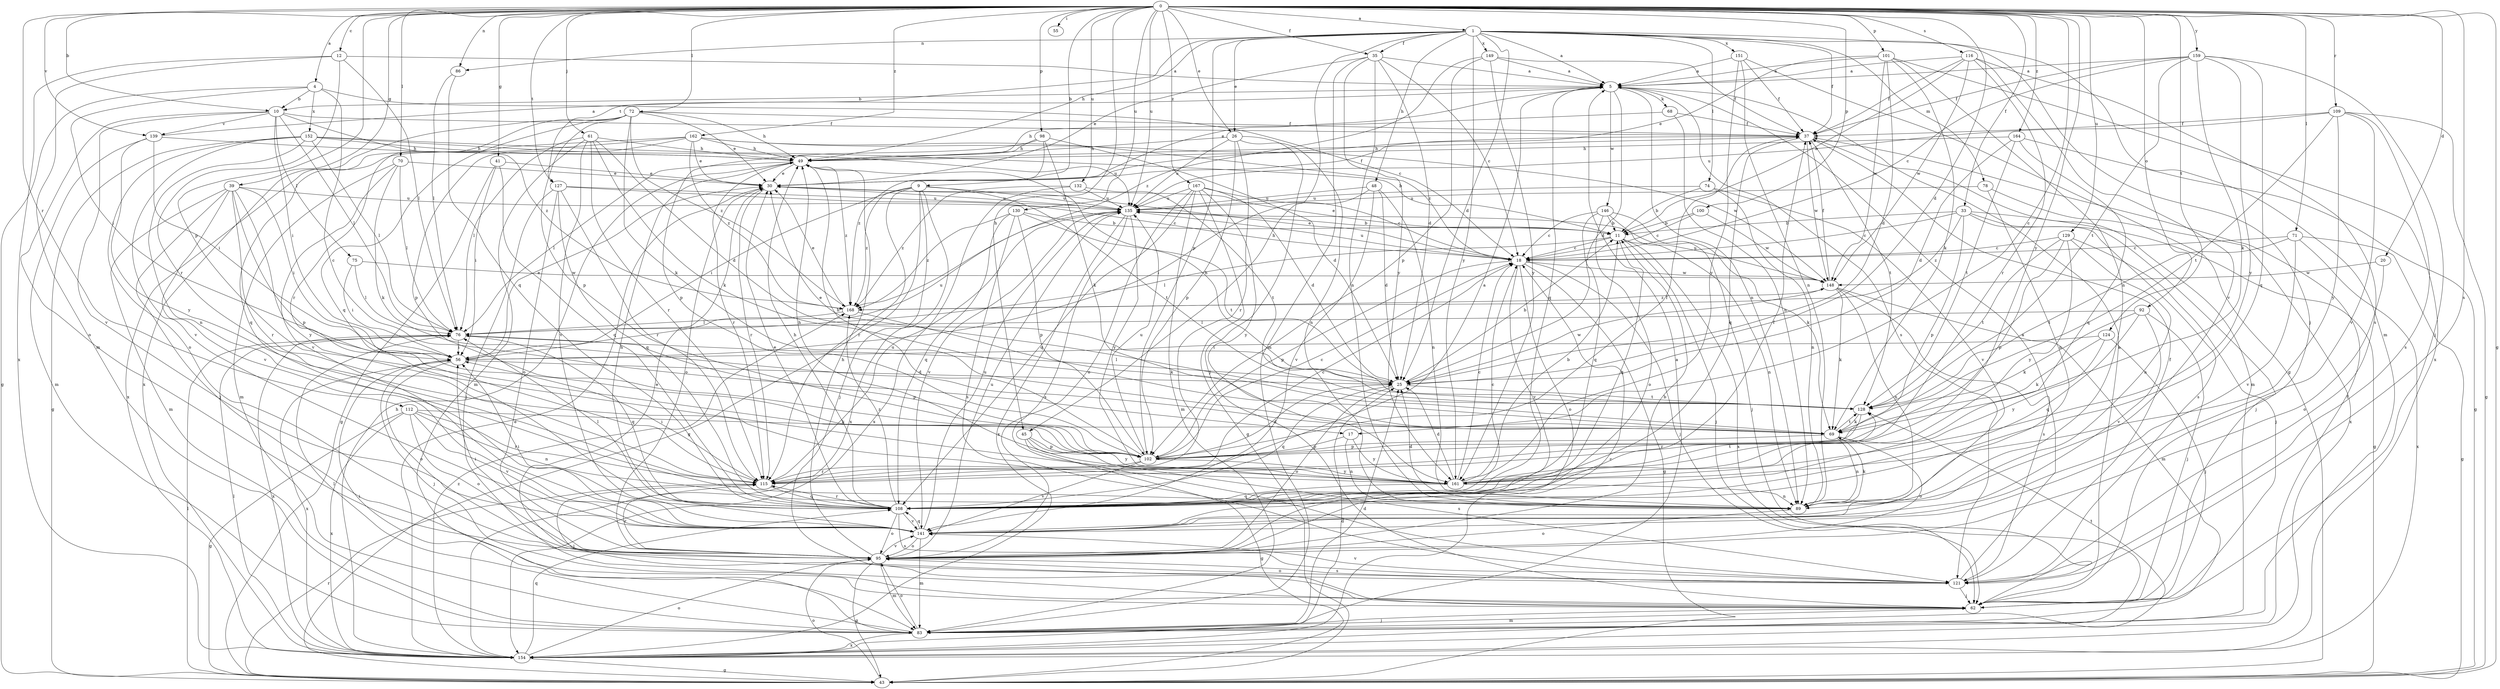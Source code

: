 strict digraph  {
0;
1;
4;
5;
9;
10;
11;
12;
17;
18;
20;
25;
26;
30;
33;
35;
37;
39;
41;
43;
45;
48;
49;
55;
56;
61;
62;
68;
69;
70;
71;
72;
74;
75;
76;
78;
83;
86;
89;
92;
95;
98;
100;
101;
102;
108;
109;
112;
115;
116;
121;
124;
127;
128;
129;
130;
132;
135;
139;
141;
146;
148;
149;
151;
152;
154;
159;
161;
162;
164;
167;
168;
0 -> 1  [label=a];
0 -> 4  [label=a];
0 -> 9  [label=b];
0 -> 10  [label=b];
0 -> 12  [label=c];
0 -> 17  [label=c];
0 -> 20  [label=d];
0 -> 25  [label=d];
0 -> 26  [label=e];
0 -> 33  [label=f];
0 -> 35  [label=f];
0 -> 39  [label=g];
0 -> 41  [label=g];
0 -> 43  [label=g];
0 -> 45  [label=h];
0 -> 55  [label=i];
0 -> 61  [label=j];
0 -> 70  [label=l];
0 -> 71  [label=l];
0 -> 72  [label=l];
0 -> 86  [label=n];
0 -> 92  [label=o];
0 -> 98  [label=p];
0 -> 100  [label=p];
0 -> 101  [label=p];
0 -> 102  [label=p];
0 -> 109  [label=r];
0 -> 112  [label=r];
0 -> 116  [label=s];
0 -> 121  [label=s];
0 -> 124  [label=t];
0 -> 127  [label=t];
0 -> 129  [label=u];
0 -> 130  [label=u];
0 -> 132  [label=u];
0 -> 135  [label=u];
0 -> 139  [label=v];
0 -> 159  [label=y];
0 -> 161  [label=y];
0 -> 162  [label=z];
0 -> 164  [label=z];
0 -> 167  [label=z];
1 -> 5  [label=a];
1 -> 25  [label=d];
1 -> 26  [label=e];
1 -> 35  [label=f];
1 -> 37  [label=f];
1 -> 45  [label=h];
1 -> 48  [label=h];
1 -> 49  [label=h];
1 -> 62  [label=j];
1 -> 74  [label=l];
1 -> 78  [label=m];
1 -> 83  [label=m];
1 -> 86  [label=n];
1 -> 102  [label=p];
1 -> 127  [label=t];
1 -> 149  [label=x];
1 -> 151  [label=x];
1 -> 161  [label=y];
4 -> 10  [label=b];
4 -> 17  [label=c];
4 -> 18  [label=c];
4 -> 43  [label=g];
4 -> 56  [label=i];
4 -> 152  [label=x];
5 -> 10  [label=b];
5 -> 25  [label=d];
5 -> 30  [label=e];
5 -> 68  [label=k];
5 -> 89  [label=n];
5 -> 108  [label=q];
5 -> 121  [label=s];
5 -> 146  [label=w];
9 -> 43  [label=g];
9 -> 56  [label=i];
9 -> 62  [label=j];
9 -> 115  [label=r];
9 -> 128  [label=t];
9 -> 135  [label=u];
9 -> 154  [label=x];
9 -> 168  [label=z];
10 -> 37  [label=f];
10 -> 56  [label=i];
10 -> 75  [label=l];
10 -> 76  [label=l];
10 -> 95  [label=o];
10 -> 139  [label=v];
10 -> 141  [label=v];
10 -> 168  [label=z];
11 -> 18  [label=c];
11 -> 30  [label=e];
11 -> 62  [label=j];
11 -> 76  [label=l];
11 -> 89  [label=n];
11 -> 108  [label=q];
11 -> 154  [label=x];
12 -> 5  [label=a];
12 -> 76  [label=l];
12 -> 83  [label=m];
12 -> 115  [label=r];
12 -> 154  [label=x];
17 -> 89  [label=n];
17 -> 102  [label=p];
17 -> 161  [label=y];
18 -> 30  [label=e];
18 -> 43  [label=g];
18 -> 62  [label=j];
18 -> 95  [label=o];
18 -> 102  [label=p];
18 -> 135  [label=u];
18 -> 141  [label=v];
18 -> 148  [label=w];
20 -> 95  [label=o];
20 -> 148  [label=w];
25 -> 11  [label=b];
25 -> 49  [label=h];
25 -> 76  [label=l];
25 -> 95  [label=o];
25 -> 108  [label=q];
25 -> 128  [label=t];
25 -> 148  [label=w];
26 -> 49  [label=h];
26 -> 62  [label=j];
26 -> 89  [label=n];
26 -> 102  [label=p];
26 -> 115  [label=r];
26 -> 135  [label=u];
30 -> 37  [label=f];
30 -> 95  [label=o];
30 -> 115  [label=r];
30 -> 135  [label=u];
33 -> 11  [label=b];
33 -> 18  [label=c];
33 -> 43  [label=g];
33 -> 62  [label=j];
33 -> 102  [label=p];
33 -> 121  [label=s];
33 -> 168  [label=z];
35 -> 5  [label=a];
35 -> 18  [label=c];
35 -> 25  [label=d];
35 -> 30  [label=e];
35 -> 83  [label=m];
35 -> 89  [label=n];
35 -> 161  [label=y];
37 -> 49  [label=h];
37 -> 83  [label=m];
37 -> 108  [label=q];
37 -> 128  [label=t];
37 -> 148  [label=w];
39 -> 56  [label=i];
39 -> 62  [label=j];
39 -> 83  [label=m];
39 -> 102  [label=p];
39 -> 115  [label=r];
39 -> 135  [label=u];
39 -> 141  [label=v];
39 -> 161  [label=y];
41 -> 30  [label=e];
41 -> 43  [label=g];
41 -> 56  [label=i];
41 -> 108  [label=q];
43 -> 76  [label=l];
43 -> 95  [label=o];
43 -> 115  [label=r];
45 -> 43  [label=g];
45 -> 102  [label=p];
45 -> 121  [label=s];
45 -> 161  [label=y];
48 -> 25  [label=d];
48 -> 56  [label=i];
48 -> 89  [label=n];
48 -> 135  [label=u];
48 -> 141  [label=v];
49 -> 30  [label=e];
49 -> 76  [label=l];
49 -> 115  [label=r];
49 -> 168  [label=z];
56 -> 25  [label=d];
56 -> 30  [label=e];
56 -> 62  [label=j];
56 -> 95  [label=o];
56 -> 135  [label=u];
56 -> 154  [label=x];
61 -> 25  [label=d];
61 -> 49  [label=h];
61 -> 69  [label=k];
61 -> 76  [label=l];
61 -> 83  [label=m];
61 -> 115  [label=r];
61 -> 141  [label=v];
62 -> 5  [label=a];
62 -> 83  [label=m];
68 -> 37  [label=f];
68 -> 49  [label=h];
68 -> 89  [label=n];
69 -> 89  [label=n];
69 -> 95  [label=o];
69 -> 102  [label=p];
69 -> 128  [label=t];
70 -> 30  [label=e];
70 -> 69  [label=k];
70 -> 76  [label=l];
70 -> 83  [label=m];
70 -> 141  [label=v];
71 -> 18  [label=c];
71 -> 43  [label=g];
71 -> 128  [label=t];
71 -> 141  [label=v];
71 -> 154  [label=x];
72 -> 30  [label=e];
72 -> 37  [label=f];
72 -> 49  [label=h];
72 -> 69  [label=k];
72 -> 102  [label=p];
72 -> 108  [label=q];
72 -> 115  [label=r];
72 -> 154  [label=x];
72 -> 168  [label=z];
74 -> 11  [label=b];
74 -> 89  [label=n];
74 -> 135  [label=u];
74 -> 141  [label=v];
75 -> 56  [label=i];
75 -> 76  [label=l];
75 -> 148  [label=w];
76 -> 56  [label=i];
76 -> 102  [label=p];
76 -> 108  [label=q];
76 -> 154  [label=x];
78 -> 89  [label=n];
78 -> 135  [label=u];
78 -> 154  [label=x];
83 -> 5  [label=a];
83 -> 25  [label=d];
83 -> 56  [label=i];
83 -> 62  [label=j];
83 -> 76  [label=l];
83 -> 95  [label=o];
83 -> 128  [label=t];
83 -> 154  [label=x];
86 -> 76  [label=l];
86 -> 108  [label=q];
89 -> 25  [label=d];
89 -> 69  [label=k];
89 -> 95  [label=o];
92 -> 62  [label=j];
92 -> 69  [label=k];
92 -> 76  [label=l];
92 -> 108  [label=q];
92 -> 141  [label=v];
95 -> 11  [label=b];
95 -> 43  [label=g];
95 -> 49  [label=h];
95 -> 56  [label=i];
95 -> 83  [label=m];
95 -> 115  [label=r];
95 -> 121  [label=s];
95 -> 135  [label=u];
95 -> 141  [label=v];
98 -> 25  [label=d];
98 -> 49  [label=h];
98 -> 69  [label=k];
98 -> 102  [label=p];
98 -> 168  [label=z];
100 -> 11  [label=b];
100 -> 18  [label=c];
100 -> 148  [label=w];
101 -> 5  [label=a];
101 -> 25  [label=d];
101 -> 30  [label=e];
101 -> 69  [label=k];
101 -> 89  [label=n];
101 -> 148  [label=w];
101 -> 154  [label=x];
102 -> 18  [label=c];
102 -> 25  [label=d];
102 -> 37  [label=f];
102 -> 49  [label=h];
102 -> 115  [label=r];
102 -> 135  [label=u];
102 -> 141  [label=v];
102 -> 161  [label=y];
108 -> 18  [label=c];
108 -> 30  [label=e];
108 -> 37  [label=f];
108 -> 49  [label=h];
108 -> 76  [label=l];
108 -> 95  [label=o];
108 -> 115  [label=r];
108 -> 121  [label=s];
108 -> 141  [label=v];
108 -> 168  [label=z];
109 -> 37  [label=f];
109 -> 43  [label=g];
109 -> 121  [label=s];
109 -> 128  [label=t];
109 -> 135  [label=u];
109 -> 141  [label=v];
109 -> 161  [label=y];
112 -> 43  [label=g];
112 -> 69  [label=k];
112 -> 89  [label=n];
112 -> 95  [label=o];
112 -> 115  [label=r];
112 -> 141  [label=v];
112 -> 154  [label=x];
115 -> 5  [label=a];
115 -> 18  [label=c];
115 -> 56  [label=i];
115 -> 62  [label=j];
115 -> 108  [label=q];
115 -> 135  [label=u];
116 -> 5  [label=a];
116 -> 11  [label=b];
116 -> 37  [label=f];
116 -> 115  [label=r];
116 -> 121  [label=s];
116 -> 141  [label=v];
116 -> 148  [label=w];
121 -> 5  [label=a];
121 -> 30  [label=e];
121 -> 37  [label=f];
121 -> 62  [label=j];
121 -> 95  [label=o];
121 -> 141  [label=v];
124 -> 56  [label=i];
124 -> 62  [label=j];
124 -> 69  [label=k];
124 -> 161  [label=y];
127 -> 18  [label=c];
127 -> 62  [label=j];
127 -> 95  [label=o];
127 -> 108  [label=q];
127 -> 115  [label=r];
127 -> 135  [label=u];
128 -> 30  [label=e];
128 -> 69  [label=k];
128 -> 115  [label=r];
129 -> 18  [label=c];
129 -> 62  [label=j];
129 -> 89  [label=n];
129 -> 102  [label=p];
129 -> 128  [label=t];
129 -> 161  [label=y];
130 -> 11  [label=b];
130 -> 102  [label=p];
130 -> 108  [label=q];
130 -> 121  [label=s];
130 -> 128  [label=t];
130 -> 168  [label=z];
132 -> 128  [label=t];
132 -> 135  [label=u];
132 -> 154  [label=x];
132 -> 168  [label=z];
135 -> 11  [label=b];
135 -> 121  [label=s];
135 -> 141  [label=v];
135 -> 154  [label=x];
135 -> 161  [label=y];
139 -> 5  [label=a];
139 -> 49  [label=h];
139 -> 56  [label=i];
139 -> 83  [label=m];
139 -> 161  [label=y];
141 -> 49  [label=h];
141 -> 56  [label=i];
141 -> 83  [label=m];
141 -> 95  [label=o];
141 -> 108  [label=q];
141 -> 135  [label=u];
146 -> 11  [label=b];
146 -> 18  [label=c];
146 -> 62  [label=j];
146 -> 69  [label=k];
146 -> 95  [label=o];
146 -> 108  [label=q];
148 -> 37  [label=f];
148 -> 69  [label=k];
148 -> 83  [label=m];
148 -> 89  [label=n];
148 -> 121  [label=s];
148 -> 135  [label=u];
148 -> 168  [label=z];
149 -> 5  [label=a];
149 -> 37  [label=f];
149 -> 102  [label=p];
149 -> 161  [label=y];
149 -> 168  [label=z];
151 -> 5  [label=a];
151 -> 37  [label=f];
151 -> 43  [label=g];
151 -> 89  [label=n];
151 -> 161  [label=y];
152 -> 11  [label=b];
152 -> 43  [label=g];
152 -> 49  [label=h];
152 -> 76  [label=l];
152 -> 89  [label=n];
152 -> 95  [label=o];
152 -> 135  [label=u];
152 -> 141  [label=v];
154 -> 18  [label=c];
154 -> 25  [label=d];
154 -> 30  [label=e];
154 -> 37  [label=f];
154 -> 43  [label=g];
154 -> 49  [label=h];
154 -> 76  [label=l];
154 -> 95  [label=o];
154 -> 108  [label=q];
154 -> 168  [label=z];
159 -> 5  [label=a];
159 -> 18  [label=c];
159 -> 37  [label=f];
159 -> 62  [label=j];
159 -> 69  [label=k];
159 -> 108  [label=q];
159 -> 128  [label=t];
159 -> 161  [label=y];
161 -> 11  [label=b];
161 -> 18  [label=c];
161 -> 25  [label=d];
161 -> 49  [label=h];
161 -> 89  [label=n];
161 -> 108  [label=q];
161 -> 128  [label=t];
162 -> 18  [label=c];
162 -> 30  [label=e];
162 -> 49  [label=h];
162 -> 102  [label=p];
162 -> 108  [label=q];
162 -> 148  [label=w];
162 -> 154  [label=x];
162 -> 168  [label=z];
164 -> 25  [label=d];
164 -> 43  [label=g];
164 -> 49  [label=h];
164 -> 108  [label=q];
164 -> 128  [label=t];
167 -> 18  [label=c];
167 -> 25  [label=d];
167 -> 43  [label=g];
167 -> 83  [label=m];
167 -> 95  [label=o];
167 -> 108  [label=q];
167 -> 135  [label=u];
167 -> 161  [label=y];
168 -> 30  [label=e];
168 -> 69  [label=k];
168 -> 76  [label=l];
}
